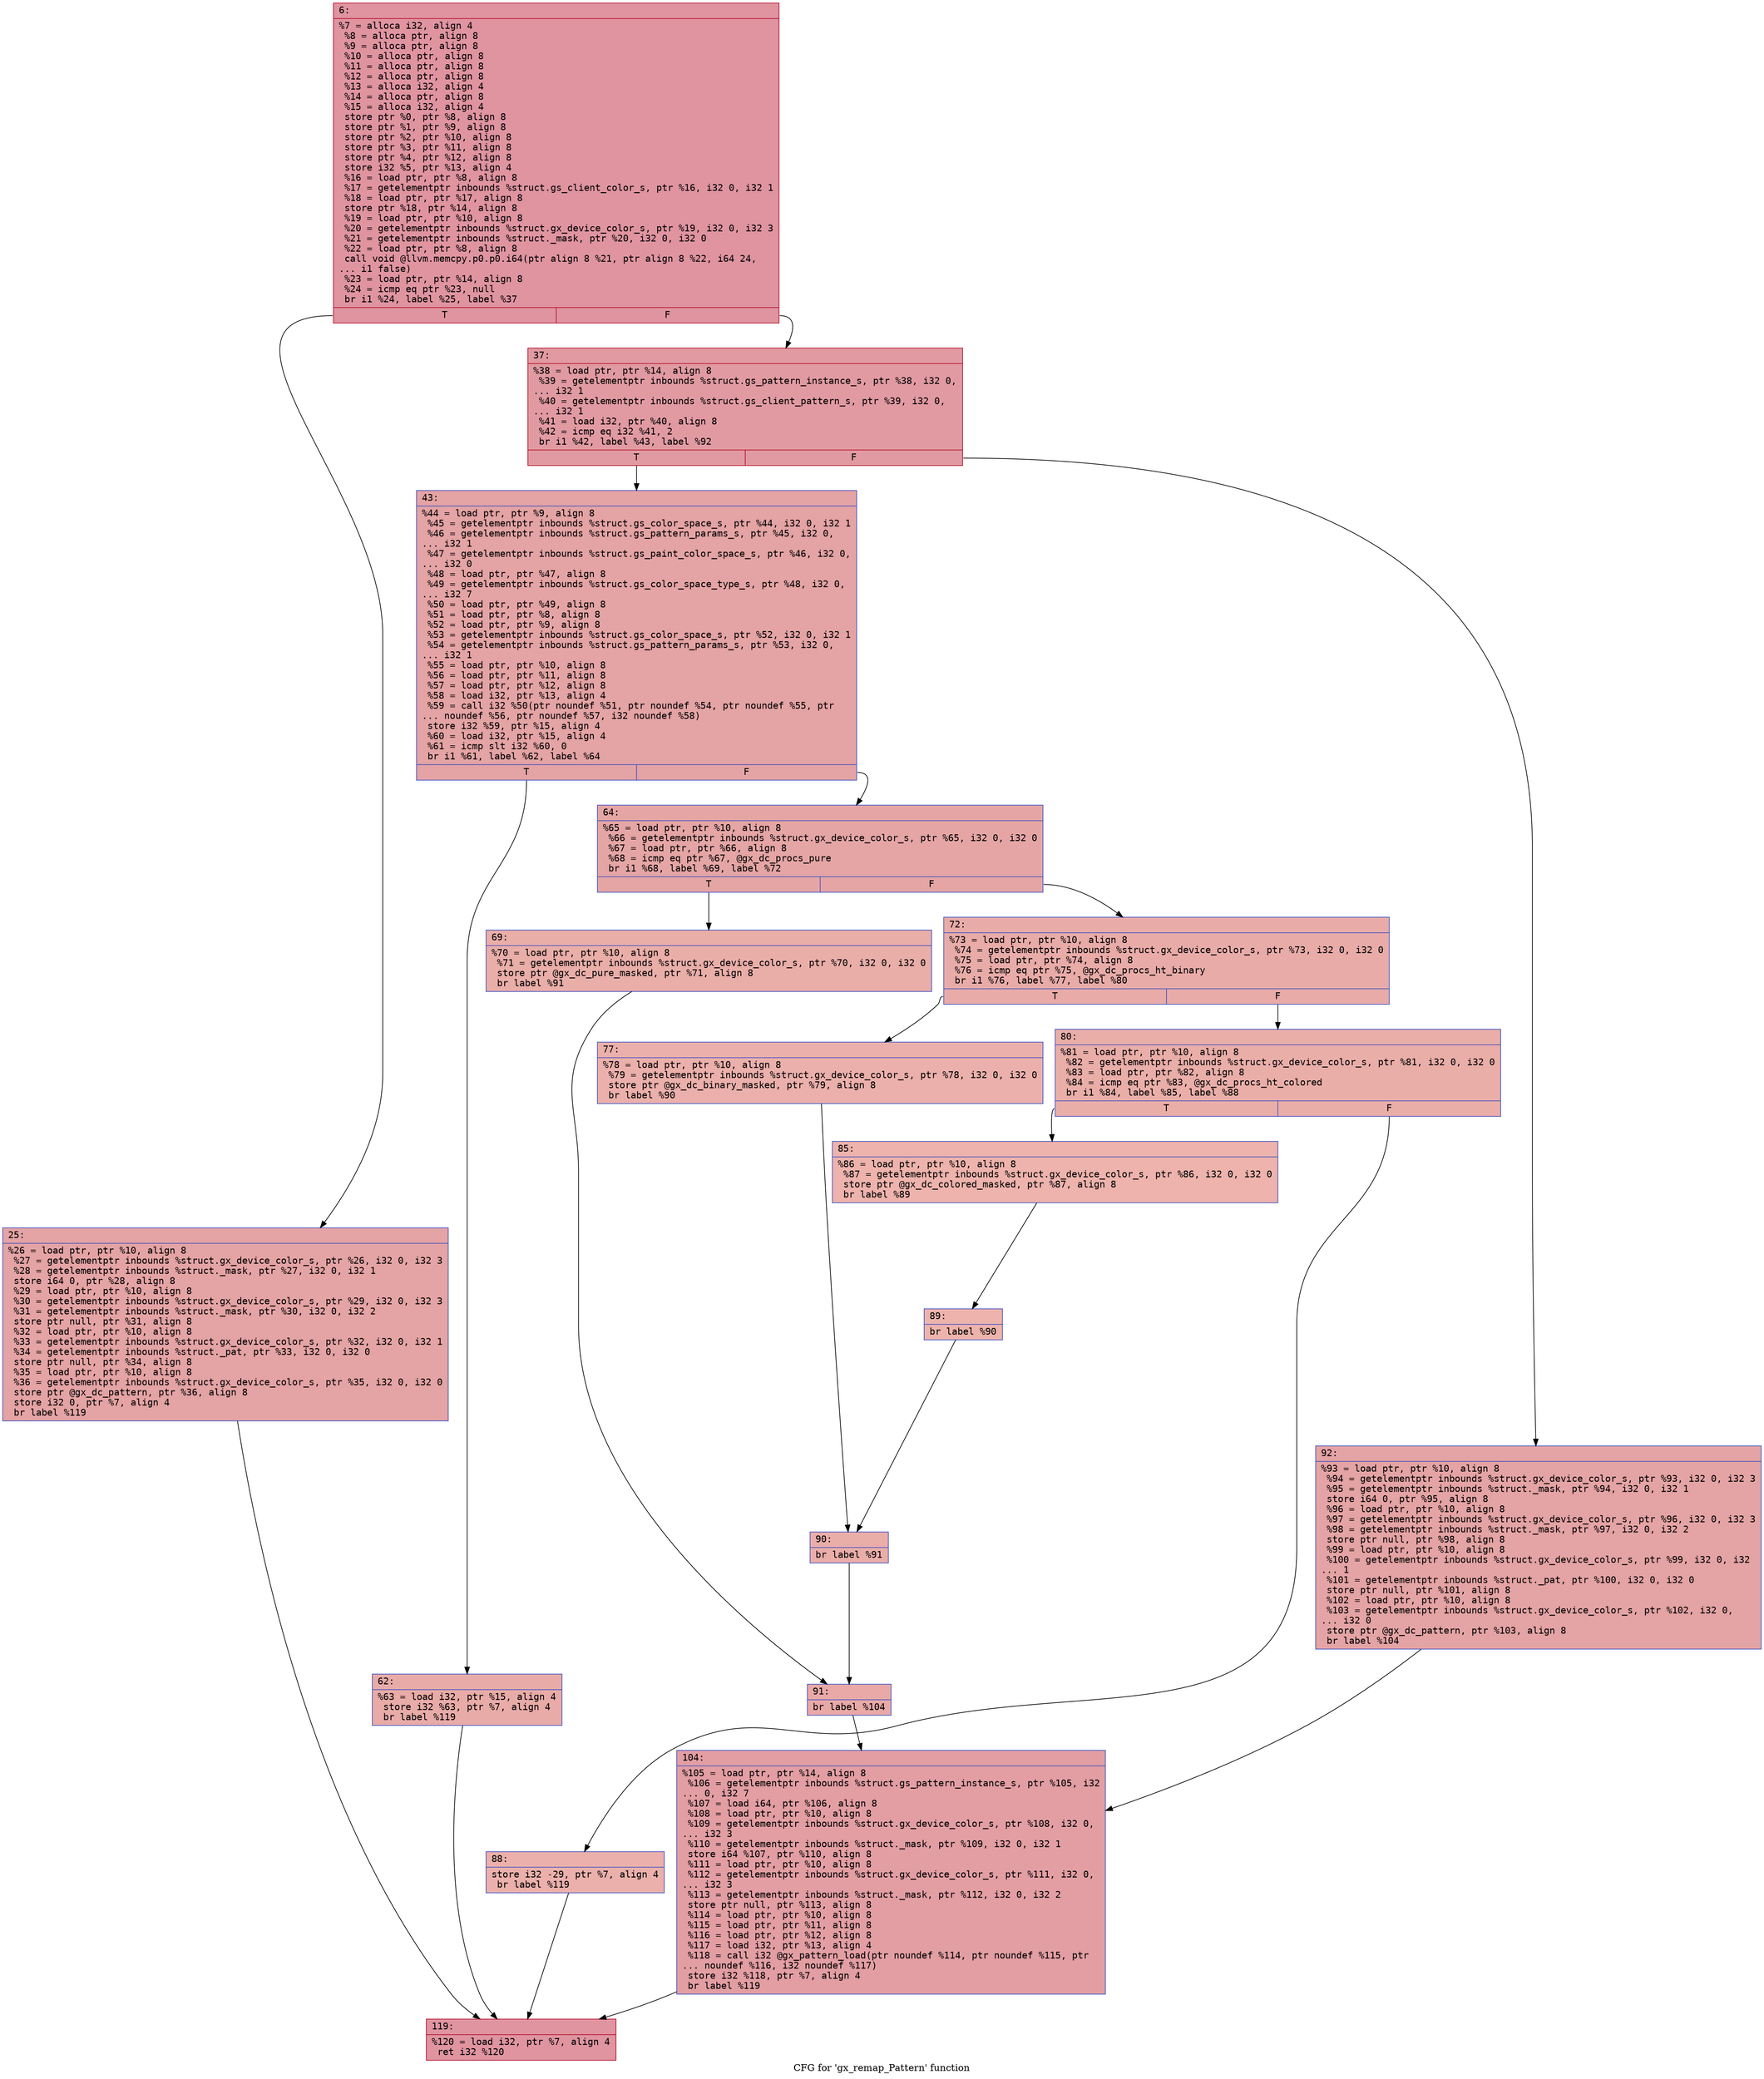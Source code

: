 digraph "CFG for 'gx_remap_Pattern' function" {
	label="CFG for 'gx_remap_Pattern' function";

	Node0x600002d20140 [shape=record,color="#b70d28ff", style=filled, fillcolor="#b70d2870" fontname="Courier",label="{6:\l|  %7 = alloca i32, align 4\l  %8 = alloca ptr, align 8\l  %9 = alloca ptr, align 8\l  %10 = alloca ptr, align 8\l  %11 = alloca ptr, align 8\l  %12 = alloca ptr, align 8\l  %13 = alloca i32, align 4\l  %14 = alloca ptr, align 8\l  %15 = alloca i32, align 4\l  store ptr %0, ptr %8, align 8\l  store ptr %1, ptr %9, align 8\l  store ptr %2, ptr %10, align 8\l  store ptr %3, ptr %11, align 8\l  store ptr %4, ptr %12, align 8\l  store i32 %5, ptr %13, align 4\l  %16 = load ptr, ptr %8, align 8\l  %17 = getelementptr inbounds %struct.gs_client_color_s, ptr %16, i32 0, i32 1\l  %18 = load ptr, ptr %17, align 8\l  store ptr %18, ptr %14, align 8\l  %19 = load ptr, ptr %10, align 8\l  %20 = getelementptr inbounds %struct.gx_device_color_s, ptr %19, i32 0, i32 3\l  %21 = getelementptr inbounds %struct._mask, ptr %20, i32 0, i32 0\l  %22 = load ptr, ptr %8, align 8\l  call void @llvm.memcpy.p0.p0.i64(ptr align 8 %21, ptr align 8 %22, i64 24,\l... i1 false)\l  %23 = load ptr, ptr %14, align 8\l  %24 = icmp eq ptr %23, null\l  br i1 %24, label %25, label %37\l|{<s0>T|<s1>F}}"];
	Node0x600002d20140:s0 -> Node0x600002d20190[tooltip="6 -> 25\nProbability 37.50%" ];
	Node0x600002d20140:s1 -> Node0x600002d201e0[tooltip="6 -> 37\nProbability 62.50%" ];
	Node0x600002d20190 [shape=record,color="#3d50c3ff", style=filled, fillcolor="#c32e3170" fontname="Courier",label="{25:\l|  %26 = load ptr, ptr %10, align 8\l  %27 = getelementptr inbounds %struct.gx_device_color_s, ptr %26, i32 0, i32 3\l  %28 = getelementptr inbounds %struct._mask, ptr %27, i32 0, i32 1\l  store i64 0, ptr %28, align 8\l  %29 = load ptr, ptr %10, align 8\l  %30 = getelementptr inbounds %struct.gx_device_color_s, ptr %29, i32 0, i32 3\l  %31 = getelementptr inbounds %struct._mask, ptr %30, i32 0, i32 2\l  store ptr null, ptr %31, align 8\l  %32 = load ptr, ptr %10, align 8\l  %33 = getelementptr inbounds %struct.gx_device_color_s, ptr %32, i32 0, i32 1\l  %34 = getelementptr inbounds %struct._pat, ptr %33, i32 0, i32 0\l  store ptr null, ptr %34, align 8\l  %35 = load ptr, ptr %10, align 8\l  %36 = getelementptr inbounds %struct.gx_device_color_s, ptr %35, i32 0, i32 0\l  store ptr @gx_dc_pattern, ptr %36, align 8\l  store i32 0, ptr %7, align 4\l  br label %119\l}"];
	Node0x600002d20190 -> Node0x600002d20690[tooltip="25 -> 119\nProbability 100.00%" ];
	Node0x600002d201e0 [shape=record,color="#b70d28ff", style=filled, fillcolor="#bb1b2c70" fontname="Courier",label="{37:\l|  %38 = load ptr, ptr %14, align 8\l  %39 = getelementptr inbounds %struct.gs_pattern_instance_s, ptr %38, i32 0,\l... i32 1\l  %40 = getelementptr inbounds %struct.gs_client_pattern_s, ptr %39, i32 0,\l... i32 1\l  %41 = load i32, ptr %40, align 8\l  %42 = icmp eq i32 %41, 2\l  br i1 %42, label %43, label %92\l|{<s0>T|<s1>F}}"];
	Node0x600002d201e0:s0 -> Node0x600002d20230[tooltip="37 -> 43\nProbability 50.00%" ];
	Node0x600002d201e0:s1 -> Node0x600002d205f0[tooltip="37 -> 92\nProbability 50.00%" ];
	Node0x600002d20230 [shape=record,color="#3d50c3ff", style=filled, fillcolor="#c32e3170" fontname="Courier",label="{43:\l|  %44 = load ptr, ptr %9, align 8\l  %45 = getelementptr inbounds %struct.gs_color_space_s, ptr %44, i32 0, i32 1\l  %46 = getelementptr inbounds %struct.gs_pattern_params_s, ptr %45, i32 0,\l... i32 1\l  %47 = getelementptr inbounds %struct.gs_paint_color_space_s, ptr %46, i32 0,\l... i32 0\l  %48 = load ptr, ptr %47, align 8\l  %49 = getelementptr inbounds %struct.gs_color_space_type_s, ptr %48, i32 0,\l... i32 7\l  %50 = load ptr, ptr %49, align 8\l  %51 = load ptr, ptr %8, align 8\l  %52 = load ptr, ptr %9, align 8\l  %53 = getelementptr inbounds %struct.gs_color_space_s, ptr %52, i32 0, i32 1\l  %54 = getelementptr inbounds %struct.gs_pattern_params_s, ptr %53, i32 0,\l... i32 1\l  %55 = load ptr, ptr %10, align 8\l  %56 = load ptr, ptr %11, align 8\l  %57 = load ptr, ptr %12, align 8\l  %58 = load i32, ptr %13, align 4\l  %59 = call i32 %50(ptr noundef %51, ptr noundef %54, ptr noundef %55, ptr\l... noundef %56, ptr noundef %57, i32 noundef %58)\l  store i32 %59, ptr %15, align 4\l  %60 = load i32, ptr %15, align 4\l  %61 = icmp slt i32 %60, 0\l  br i1 %61, label %62, label %64\l|{<s0>T|<s1>F}}"];
	Node0x600002d20230:s0 -> Node0x600002d20280[tooltip="43 -> 62\nProbability 37.50%" ];
	Node0x600002d20230:s1 -> Node0x600002d202d0[tooltip="43 -> 64\nProbability 62.50%" ];
	Node0x600002d20280 [shape=record,color="#3d50c3ff", style=filled, fillcolor="#cc403a70" fontname="Courier",label="{62:\l|  %63 = load i32, ptr %15, align 4\l  store i32 %63, ptr %7, align 4\l  br label %119\l}"];
	Node0x600002d20280 -> Node0x600002d20690[tooltip="62 -> 119\nProbability 100.00%" ];
	Node0x600002d202d0 [shape=record,color="#3d50c3ff", style=filled, fillcolor="#c5333470" fontname="Courier",label="{64:\l|  %65 = load ptr, ptr %10, align 8\l  %66 = getelementptr inbounds %struct.gx_device_color_s, ptr %65, i32 0, i32 0\l  %67 = load ptr, ptr %66, align 8\l  %68 = icmp eq ptr %67, @gx_dc_procs_pure\l  br i1 %68, label %69, label %72\l|{<s0>T|<s1>F}}"];
	Node0x600002d202d0:s0 -> Node0x600002d20320[tooltip="64 -> 69\nProbability 37.50%" ];
	Node0x600002d202d0:s1 -> Node0x600002d20370[tooltip="64 -> 72\nProbability 62.50%" ];
	Node0x600002d20320 [shape=record,color="#3d50c3ff", style=filled, fillcolor="#d0473d70" fontname="Courier",label="{69:\l|  %70 = load ptr, ptr %10, align 8\l  %71 = getelementptr inbounds %struct.gx_device_color_s, ptr %70, i32 0, i32 0\l  store ptr @gx_dc_pure_masked, ptr %71, align 8\l  br label %91\l}"];
	Node0x600002d20320 -> Node0x600002d205a0[tooltip="69 -> 91\nProbability 100.00%" ];
	Node0x600002d20370 [shape=record,color="#3d50c3ff", style=filled, fillcolor="#cc403a70" fontname="Courier",label="{72:\l|  %73 = load ptr, ptr %10, align 8\l  %74 = getelementptr inbounds %struct.gx_device_color_s, ptr %73, i32 0, i32 0\l  %75 = load ptr, ptr %74, align 8\l  %76 = icmp eq ptr %75, @gx_dc_procs_ht_binary\l  br i1 %76, label %77, label %80\l|{<s0>T|<s1>F}}"];
	Node0x600002d20370:s0 -> Node0x600002d203c0[tooltip="72 -> 77\nProbability 37.50%" ];
	Node0x600002d20370:s1 -> Node0x600002d20410[tooltip="72 -> 80\nProbability 62.50%" ];
	Node0x600002d203c0 [shape=record,color="#3d50c3ff", style=filled, fillcolor="#d24b4070" fontname="Courier",label="{77:\l|  %78 = load ptr, ptr %10, align 8\l  %79 = getelementptr inbounds %struct.gx_device_color_s, ptr %78, i32 0, i32 0\l  store ptr @gx_dc_binary_masked, ptr %79, align 8\l  br label %90\l}"];
	Node0x600002d203c0 -> Node0x600002d20550[tooltip="77 -> 90\nProbability 100.00%" ];
	Node0x600002d20410 [shape=record,color="#3d50c3ff", style=filled, fillcolor="#d0473d70" fontname="Courier",label="{80:\l|  %81 = load ptr, ptr %10, align 8\l  %82 = getelementptr inbounds %struct.gx_device_color_s, ptr %81, i32 0, i32 0\l  %83 = load ptr, ptr %82, align 8\l  %84 = icmp eq ptr %83, @gx_dc_procs_ht_colored\l  br i1 %84, label %85, label %88\l|{<s0>T|<s1>F}}"];
	Node0x600002d20410:s0 -> Node0x600002d20460[tooltip="80 -> 85\nProbability 37.50%" ];
	Node0x600002d20410:s1 -> Node0x600002d204b0[tooltip="80 -> 88\nProbability 62.50%" ];
	Node0x600002d20460 [shape=record,color="#3d50c3ff", style=filled, fillcolor="#d6524470" fontname="Courier",label="{85:\l|  %86 = load ptr, ptr %10, align 8\l  %87 = getelementptr inbounds %struct.gx_device_color_s, ptr %86, i32 0, i32 0\l  store ptr @gx_dc_colored_masked, ptr %87, align 8\l  br label %89\l}"];
	Node0x600002d20460 -> Node0x600002d20500[tooltip="85 -> 89\nProbability 100.00%" ];
	Node0x600002d204b0 [shape=record,color="#3d50c3ff", style=filled, fillcolor="#d24b4070" fontname="Courier",label="{88:\l|  store i32 -29, ptr %7, align 4\l  br label %119\l}"];
	Node0x600002d204b0 -> Node0x600002d20690[tooltip="88 -> 119\nProbability 100.00%" ];
	Node0x600002d20500 [shape=record,color="#3d50c3ff", style=filled, fillcolor="#d6524470" fontname="Courier",label="{89:\l|  br label %90\l}"];
	Node0x600002d20500 -> Node0x600002d20550[tooltip="89 -> 90\nProbability 100.00%" ];
	Node0x600002d20550 [shape=record,color="#3d50c3ff", style=filled, fillcolor="#d0473d70" fontname="Courier",label="{90:\l|  br label %91\l}"];
	Node0x600002d20550 -> Node0x600002d205a0[tooltip="90 -> 91\nProbability 100.00%" ];
	Node0x600002d205a0 [shape=record,color="#3d50c3ff", style=filled, fillcolor="#ca3b3770" fontname="Courier",label="{91:\l|  br label %104\l}"];
	Node0x600002d205a0 -> Node0x600002d20640[tooltip="91 -> 104\nProbability 100.00%" ];
	Node0x600002d205f0 [shape=record,color="#3d50c3ff", style=filled, fillcolor="#c32e3170" fontname="Courier",label="{92:\l|  %93 = load ptr, ptr %10, align 8\l  %94 = getelementptr inbounds %struct.gx_device_color_s, ptr %93, i32 0, i32 3\l  %95 = getelementptr inbounds %struct._mask, ptr %94, i32 0, i32 1\l  store i64 0, ptr %95, align 8\l  %96 = load ptr, ptr %10, align 8\l  %97 = getelementptr inbounds %struct.gx_device_color_s, ptr %96, i32 0, i32 3\l  %98 = getelementptr inbounds %struct._mask, ptr %97, i32 0, i32 2\l  store ptr null, ptr %98, align 8\l  %99 = load ptr, ptr %10, align 8\l  %100 = getelementptr inbounds %struct.gx_device_color_s, ptr %99, i32 0, i32\l... 1\l  %101 = getelementptr inbounds %struct._pat, ptr %100, i32 0, i32 0\l  store ptr null, ptr %101, align 8\l  %102 = load ptr, ptr %10, align 8\l  %103 = getelementptr inbounds %struct.gx_device_color_s, ptr %102, i32 0,\l... i32 0\l  store ptr @gx_dc_pattern, ptr %103, align 8\l  br label %104\l}"];
	Node0x600002d205f0 -> Node0x600002d20640[tooltip="92 -> 104\nProbability 100.00%" ];
	Node0x600002d20640 [shape=record,color="#3d50c3ff", style=filled, fillcolor="#be242e70" fontname="Courier",label="{104:\l|  %105 = load ptr, ptr %14, align 8\l  %106 = getelementptr inbounds %struct.gs_pattern_instance_s, ptr %105, i32\l... 0, i32 7\l  %107 = load i64, ptr %106, align 8\l  %108 = load ptr, ptr %10, align 8\l  %109 = getelementptr inbounds %struct.gx_device_color_s, ptr %108, i32 0,\l... i32 3\l  %110 = getelementptr inbounds %struct._mask, ptr %109, i32 0, i32 1\l  store i64 %107, ptr %110, align 8\l  %111 = load ptr, ptr %10, align 8\l  %112 = getelementptr inbounds %struct.gx_device_color_s, ptr %111, i32 0,\l... i32 3\l  %113 = getelementptr inbounds %struct._mask, ptr %112, i32 0, i32 2\l  store ptr null, ptr %113, align 8\l  %114 = load ptr, ptr %10, align 8\l  %115 = load ptr, ptr %11, align 8\l  %116 = load ptr, ptr %12, align 8\l  %117 = load i32, ptr %13, align 4\l  %118 = call i32 @gx_pattern_load(ptr noundef %114, ptr noundef %115, ptr\l... noundef %116, i32 noundef %117)\l  store i32 %118, ptr %7, align 4\l  br label %119\l}"];
	Node0x600002d20640 -> Node0x600002d20690[tooltip="104 -> 119\nProbability 100.00%" ];
	Node0x600002d20690 [shape=record,color="#b70d28ff", style=filled, fillcolor="#b70d2870" fontname="Courier",label="{119:\l|  %120 = load i32, ptr %7, align 4\l  ret i32 %120\l}"];
}
